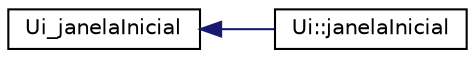 digraph "Graphical Class Hierarchy"
{
 // LATEX_PDF_SIZE
  edge [fontname="Helvetica",fontsize="10",labelfontname="Helvetica",labelfontsize="10"];
  node [fontname="Helvetica",fontsize="10",shape=record];
  rankdir="LR";
  Node0 [label="Ui_janelaInicial",height=0.2,width=0.4,color="black", fillcolor="white", style="filled",URL="$class_ui__janela_inicial.html",tooltip=" "];
  Node0 -> Node1 [dir="back",color="midnightblue",fontsize="10",style="solid",fontname="Helvetica"];
  Node1 [label="Ui::janelaInicial",height=0.2,width=0.4,color="black", fillcolor="white", style="filled",URL="$class_ui_1_1janela_inicial.html",tooltip=" "];
}
